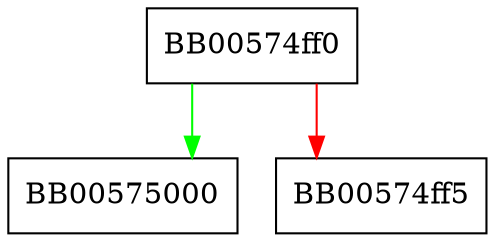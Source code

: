 digraph OSSL_CRMF_CERTTEMPLATE_get0_extensions {
  node [shape="box"];
  graph [splines=ortho];
  BB00574ff0 -> BB00575000 [color="green"];
  BB00574ff0 -> BB00574ff5 [color="red"];
}